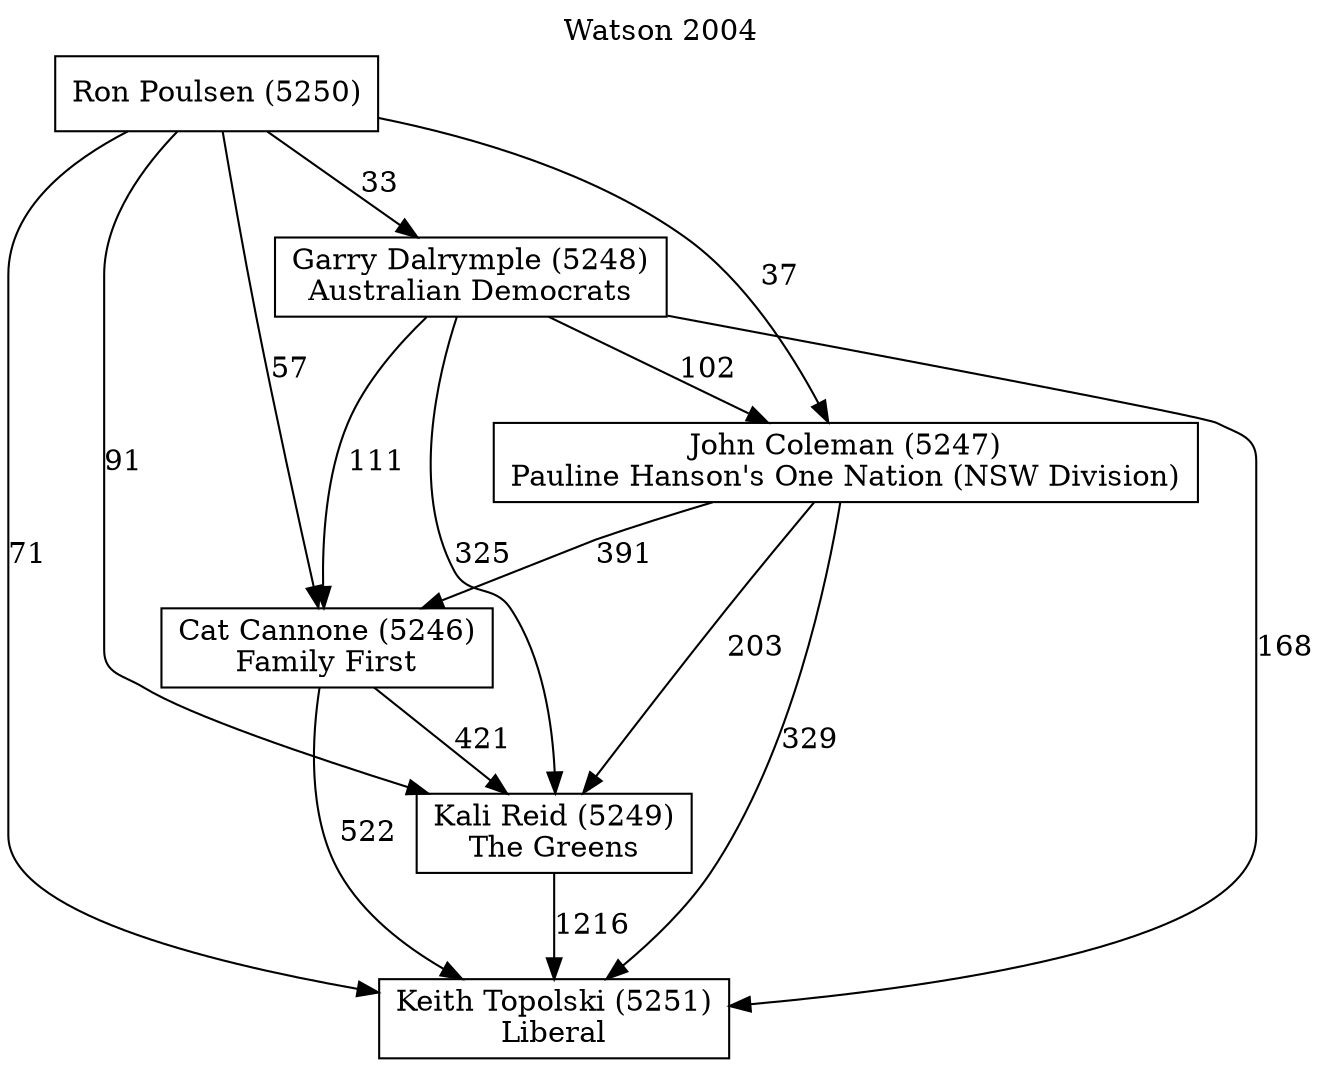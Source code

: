 // House preference flow
digraph "Keith Topolski (5251)_Watson_2004" {
	graph [label="Watson 2004" labelloc=t mclimit=2]
	node [shape=box]
	"Keith Topolski (5251)" [label="Keith Topolski (5251)
Liberal"]
	"Kali Reid (5249)" [label="Kali Reid (5249)
The Greens"]
	"Cat Cannone (5246)" [label="Cat Cannone (5246)
Family First"]
	"John Coleman (5247)" [label="John Coleman (5247)
Pauline Hanson's One Nation (NSW Division)"]
	"Garry Dalrymple (5248)" [label="Garry Dalrymple (5248)
Australian Democrats"]
	"Ron Poulsen (5250)" [label="Ron Poulsen (5250)
"]
	"Kali Reid (5249)" -> "Keith Topolski (5251)" [label=1216]
	"Cat Cannone (5246)" -> "Kali Reid (5249)" [label=421]
	"John Coleman (5247)" -> "Cat Cannone (5246)" [label=391]
	"Garry Dalrymple (5248)" -> "John Coleman (5247)" [label=102]
	"Ron Poulsen (5250)" -> "Garry Dalrymple (5248)" [label=33]
	"Cat Cannone (5246)" -> "Keith Topolski (5251)" [label=522]
	"John Coleman (5247)" -> "Keith Topolski (5251)" [label=329]
	"Garry Dalrymple (5248)" -> "Keith Topolski (5251)" [label=168]
	"Ron Poulsen (5250)" -> "Keith Topolski (5251)" [label=71]
	"Ron Poulsen (5250)" -> "John Coleman (5247)" [label=37]
	"Garry Dalrymple (5248)" -> "Cat Cannone (5246)" [label=111]
	"Ron Poulsen (5250)" -> "Cat Cannone (5246)" [label=57]
	"John Coleman (5247)" -> "Kali Reid (5249)" [label=203]
	"Garry Dalrymple (5248)" -> "Kali Reid (5249)" [label=325]
	"Ron Poulsen (5250)" -> "Kali Reid (5249)" [label=91]
}
